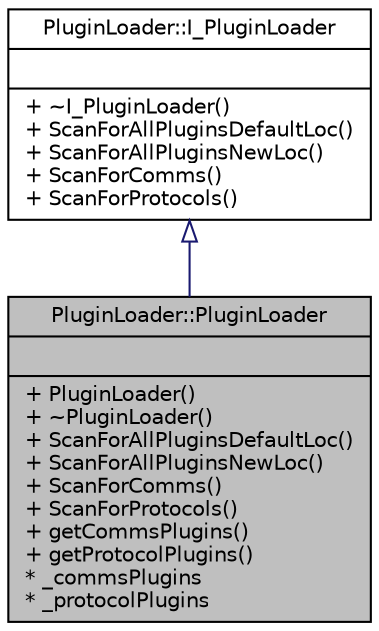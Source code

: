 digraph "PluginLoader::PluginLoader"
{
 // INTERACTIVE_SVG=YES
 // LATEX_PDF_SIZE
  edge [fontname="Helvetica",fontsize="10",labelfontname="Helvetica",labelfontsize="10"];
  node [fontname="Helvetica",fontsize="10",shape=record];
  Node2 [label="{PluginLoader::PluginLoader\n||+ PluginLoader()\l+ ~PluginLoader()\l+ ScanForAllPluginsDefaultLoc()\l+ ScanForAllPluginsNewLoc()\l+ ScanForComms()\l+ ScanForProtocols()\l+ getCommsPlugins()\l+ getProtocolPlugins()\l* _commsPlugins\l* _protocolPlugins\l}",height=0.2,width=0.4,color="black", fillcolor="grey75", style="filled", fontcolor="black",tooltip=" "];
  Node3 -> Node2 [dir="back",color="midnightblue",fontsize="10",style="solid",arrowtail="onormal",fontname="Helvetica"];
  Node3 [label="{PluginLoader::I_PluginLoader\n||+ ~I_PluginLoader()\l+ ScanForAllPluginsDefaultLoc()\l+ ScanForAllPluginsNewLoc()\l+ ScanForComms()\l+ ScanForProtocols()\l}",height=0.2,width=0.4,color="black", fillcolor="white", style="filled",URL="$d2/d16/classPluginLoader_1_1I__PluginLoader.html",tooltip=" "];
}
